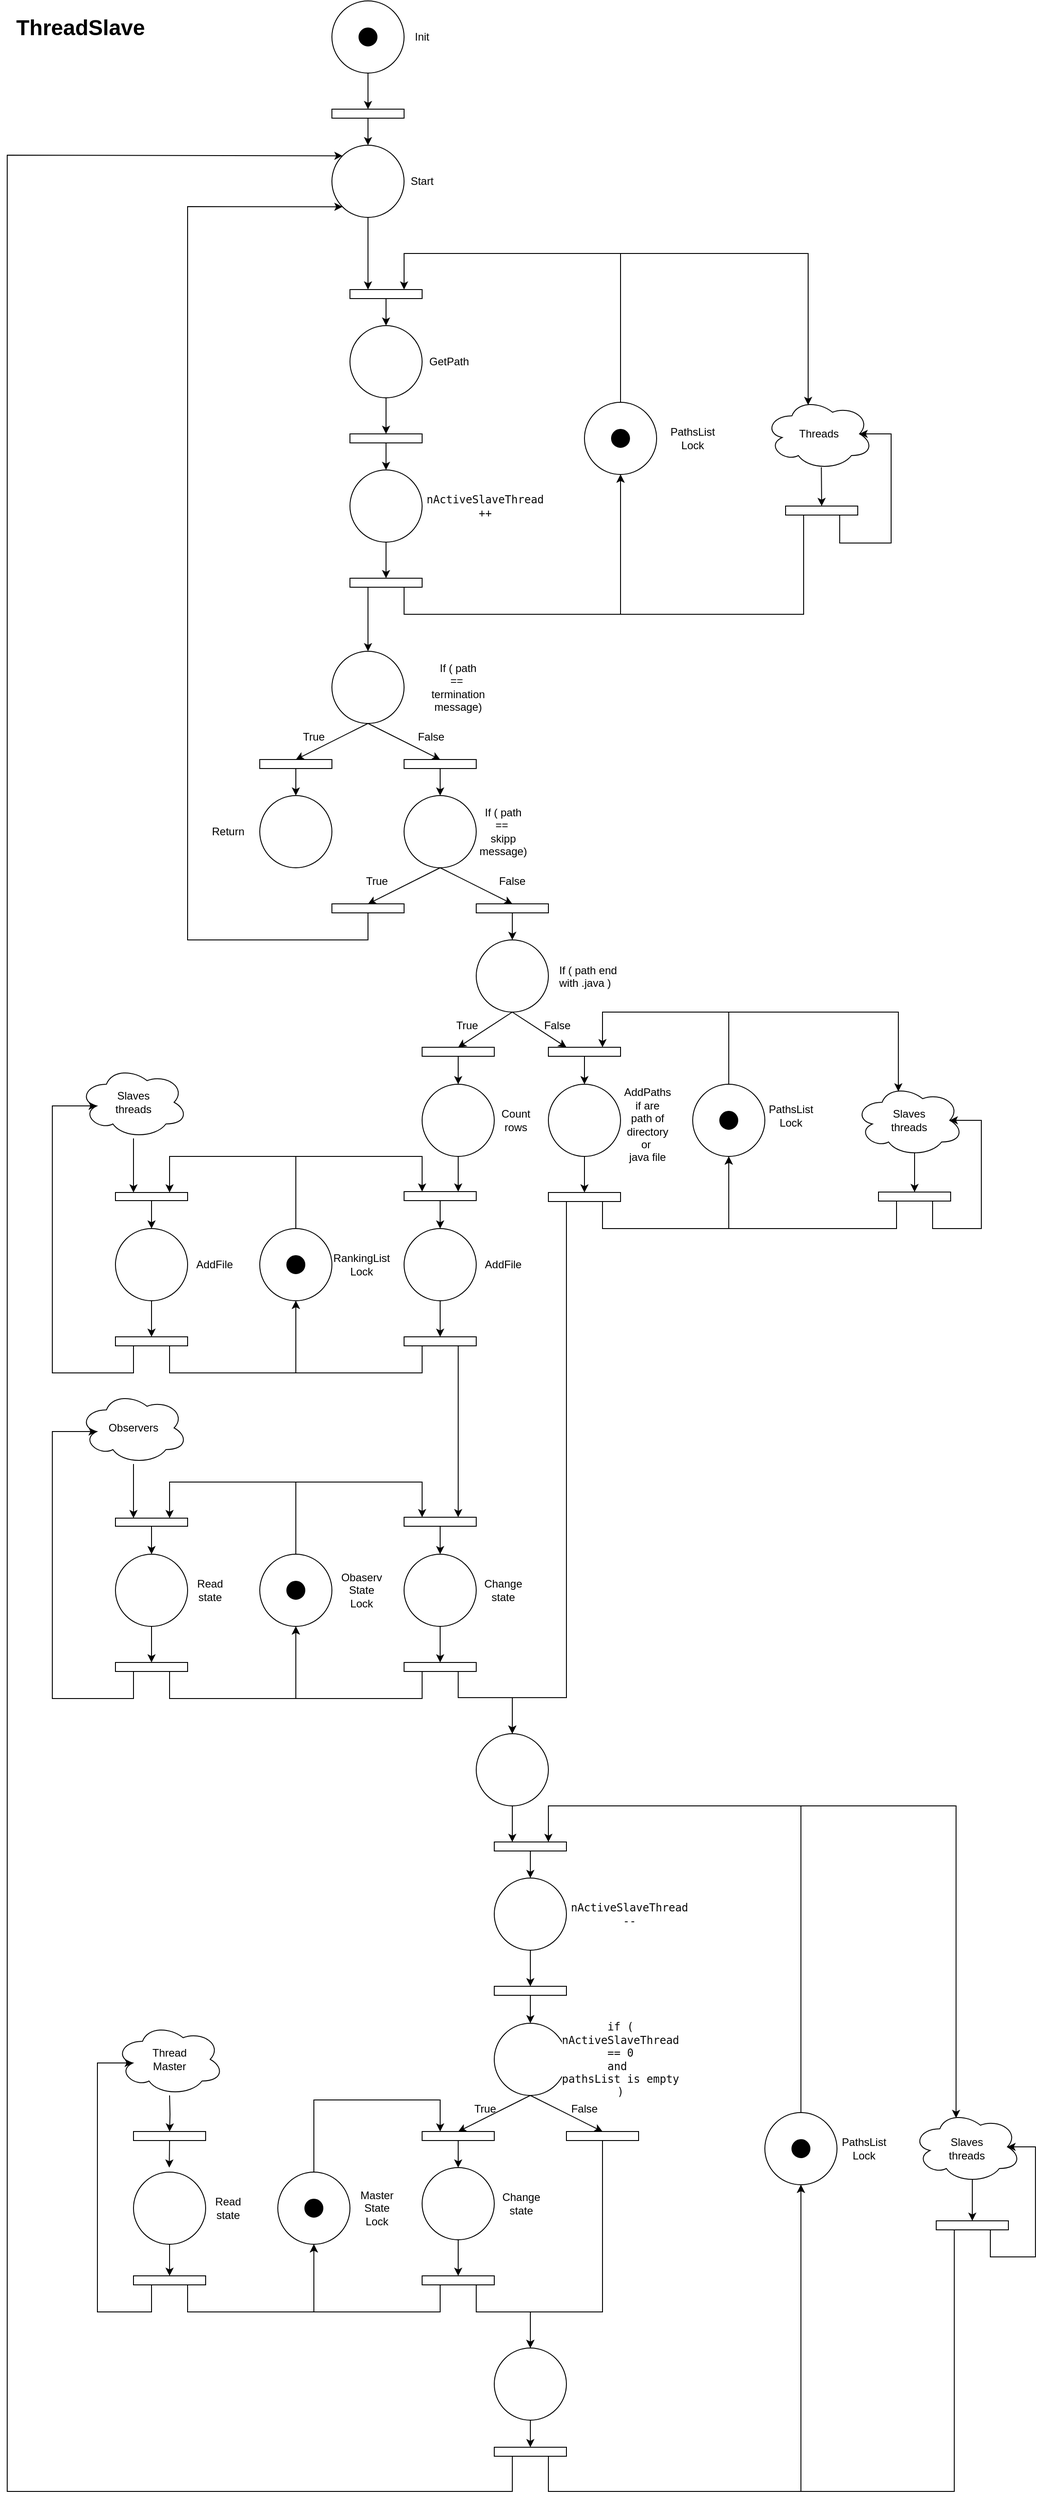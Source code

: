 <mxfile version="21.1.5" type="device">
  <diagram name="Pagina-1" id="0PF9rodISXWD6k8KoJyN">
    <mxGraphModel dx="3887" dy="2920" grid="1" gridSize="10" guides="1" tooltips="1" connect="1" arrows="1" fold="1" page="1" pageScale="1" pageWidth="827" pageHeight="1169" math="0" shadow="0">
      <root>
        <mxCell id="0" />
        <mxCell id="1" parent="0" />
        <mxCell id="aZluGWaW0WpS-Q8TLCgg-1" value="" style="ellipse;whiteSpace=wrap;html=1;aspect=fixed;" parent="1" vertex="1">
          <mxGeometry x="240" y="-1" width="80" height="80" as="geometry" />
        </mxCell>
        <mxCell id="aZluGWaW0WpS-Q8TLCgg-2" value="" style="ellipse;whiteSpace=wrap;html=1;aspect=fixed;" parent="1" vertex="1">
          <mxGeometry x="240" y="159" width="80" height="80" as="geometry" />
        </mxCell>
        <mxCell id="aZluGWaW0WpS-Q8TLCgg-4" value="" style="rounded=0;whiteSpace=wrap;html=1;" parent="1" vertex="1">
          <mxGeometry x="260" y="319" width="80" height="10" as="geometry" />
        </mxCell>
        <mxCell id="aZluGWaW0WpS-Q8TLCgg-5" value="" style="rounded=0;whiteSpace=wrap;html=1;" parent="1" vertex="1">
          <mxGeometry x="240" y="119" width="80" height="10" as="geometry" />
        </mxCell>
        <mxCell id="aZluGWaW0WpS-Q8TLCgg-6" value="" style="endArrow=classic;html=1;rounded=0;exitX=0.5;exitY=1;exitDx=0;exitDy=0;entryX=0.5;entryY=0;entryDx=0;entryDy=0;" parent="1" source="aZluGWaW0WpS-Q8TLCgg-1" target="aZluGWaW0WpS-Q8TLCgg-5" edge="1">
          <mxGeometry width="50" height="50" relative="1" as="geometry">
            <mxPoint x="480" y="239" as="sourcePoint" />
            <mxPoint x="530" y="189" as="targetPoint" />
          </mxGeometry>
        </mxCell>
        <mxCell id="aZluGWaW0WpS-Q8TLCgg-7" value="" style="endArrow=classic;html=1;rounded=0;exitX=0.5;exitY=1;exitDx=0;exitDy=0;entryX=0.5;entryY=0;entryDx=0;entryDy=0;" parent="1" source="aZluGWaW0WpS-Q8TLCgg-5" target="aZluGWaW0WpS-Q8TLCgg-2" edge="1">
          <mxGeometry width="50" height="50" relative="1" as="geometry">
            <mxPoint x="480" y="239" as="sourcePoint" />
            <mxPoint x="530" y="189" as="targetPoint" />
          </mxGeometry>
        </mxCell>
        <mxCell id="aZluGWaW0WpS-Q8TLCgg-8" value="" style="endArrow=classic;html=1;rounded=0;exitX=0.5;exitY=1;exitDx=0;exitDy=0;entryX=0.25;entryY=0;entryDx=0;entryDy=0;" parent="1" source="aZluGWaW0WpS-Q8TLCgg-2" target="aZluGWaW0WpS-Q8TLCgg-4" edge="1">
          <mxGeometry width="50" height="50" relative="1" as="geometry">
            <mxPoint x="480" y="239" as="sourcePoint" />
            <mxPoint x="280" y="279" as="targetPoint" />
          </mxGeometry>
        </mxCell>
        <mxCell id="aZluGWaW0WpS-Q8TLCgg-14" value="Start" style="text;html=1;strokeColor=none;fillColor=none;align=center;verticalAlign=middle;whiteSpace=wrap;rounded=0;" parent="1" vertex="1">
          <mxGeometry x="310" y="184" width="60" height="30" as="geometry" />
        </mxCell>
        <mxCell id="aZluGWaW0WpS-Q8TLCgg-44" value="Init" style="text;html=1;strokeColor=none;fillColor=none;align=center;verticalAlign=middle;whiteSpace=wrap;rounded=0;" parent="1" vertex="1">
          <mxGeometry x="310" y="24" width="60" height="30" as="geometry" />
        </mxCell>
        <mxCell id="aZluGWaW0WpS-Q8TLCgg-45" value="" style="ellipse;whiteSpace=wrap;html=1;aspect=fixed;fillColor=#000000;" parent="1" vertex="1">
          <mxGeometry x="270" y="29" width="20" height="20" as="geometry" />
        </mxCell>
        <mxCell id="aZluGWaW0WpS-Q8TLCgg-70" value="&lt;h1&gt;ThreadSlave&lt;/h1&gt;" style="text;html=1;strokeColor=none;fillColor=none;spacing=5;spacingTop=-20;whiteSpace=wrap;overflow=hidden;rounded=0;" parent="1" vertex="1">
          <mxGeometry x="-115" y="9" width="190" height="120" as="geometry" />
        </mxCell>
        <mxCell id="fcbSPb9CoAwVRRGk7kC_-1" value="" style="ellipse;whiteSpace=wrap;html=1;aspect=fixed;" parent="1" vertex="1">
          <mxGeometry x="260" y="359" width="80" height="80" as="geometry" />
        </mxCell>
        <mxCell id="fcbSPb9CoAwVRRGk7kC_-2" value="" style="endArrow=classic;html=1;rounded=0;exitX=0.5;exitY=1;exitDx=0;exitDy=0;" parent="1" source="aZluGWaW0WpS-Q8TLCgg-4" target="fcbSPb9CoAwVRRGk7kC_-1" edge="1">
          <mxGeometry width="50" height="50" relative="1" as="geometry">
            <mxPoint x="490" y="309" as="sourcePoint" />
            <mxPoint x="540" y="259" as="targetPoint" />
          </mxGeometry>
        </mxCell>
        <mxCell id="fcbSPb9CoAwVRRGk7kC_-10" value="" style="ellipse;whiteSpace=wrap;html=1;aspect=fixed;" parent="1" vertex="1">
          <mxGeometry x="520" y="444" width="80" height="80" as="geometry" />
        </mxCell>
        <mxCell id="fcbSPb9CoAwVRRGk7kC_-12" value="" style="ellipse;shape=cloud;whiteSpace=wrap;html=1;" parent="1" vertex="1">
          <mxGeometry x="720" y="439" width="120" height="80" as="geometry" />
        </mxCell>
        <mxCell id="fcbSPb9CoAwVRRGk7kC_-13" value="GetPath" style="text;html=1;strokeColor=none;fillColor=none;align=center;verticalAlign=middle;whiteSpace=wrap;rounded=0;" parent="1" vertex="1">
          <mxGeometry x="340" y="384" width="60" height="30" as="geometry" />
        </mxCell>
        <mxCell id="fcbSPb9CoAwVRRGk7kC_-14" value="PathsList&lt;br&gt;Lock" style="text;html=1;strokeColor=none;fillColor=none;align=center;verticalAlign=middle;whiteSpace=wrap;rounded=0;" parent="1" vertex="1">
          <mxGeometry x="610" y="469" width="60" height="30" as="geometry" />
        </mxCell>
        <mxCell id="fcbSPb9CoAwVRRGk7kC_-15" value="Threads" style="text;html=1;strokeColor=none;fillColor=none;align=center;verticalAlign=middle;whiteSpace=wrap;rounded=0;" parent="1" vertex="1">
          <mxGeometry x="750" y="464" width="60" height="30" as="geometry" />
        </mxCell>
        <mxCell id="fcbSPb9CoAwVRRGk7kC_-16" value="" style="endArrow=classic;html=1;rounded=0;exitX=0.5;exitY=0;exitDx=0;exitDy=0;entryX=0.75;entryY=0;entryDx=0;entryDy=0;" parent="1" source="fcbSPb9CoAwVRRGk7kC_-10" target="aZluGWaW0WpS-Q8TLCgg-4" edge="1">
          <mxGeometry width="50" height="50" relative="1" as="geometry">
            <mxPoint x="460" y="419" as="sourcePoint" />
            <mxPoint x="510" y="369" as="targetPoint" />
            <Array as="points">
              <mxPoint x="560" y="279" />
              <mxPoint x="320" y="279" />
            </Array>
          </mxGeometry>
        </mxCell>
        <mxCell id="fcbSPb9CoAwVRRGk7kC_-18" value="" style="endArrow=classic;html=1;rounded=0;exitX=0.5;exitY=1;exitDx=0;exitDy=0;" parent="1" source="fcbSPb9CoAwVRRGk7kC_-1" edge="1">
          <mxGeometry width="50" height="50" relative="1" as="geometry">
            <mxPoint x="540" y="439" as="sourcePoint" />
            <mxPoint x="300" y="479" as="targetPoint" />
          </mxGeometry>
        </mxCell>
        <mxCell id="fcbSPb9CoAwVRRGk7kC_-22" value="" style="ellipse;whiteSpace=wrap;html=1;aspect=fixed;" parent="1" vertex="1">
          <mxGeometry x="260" y="519" width="80" height="80" as="geometry" />
        </mxCell>
        <mxCell id="fcbSPb9CoAwVRRGk7kC_-23" value="&lt;div style=&quot;background-color: rgb(255, 255, 255); color: rgb(8, 8, 8); font-family: &amp;quot;Source Code Pro&amp;quot;, monospace;&quot;&gt;nActiveSlaveThread&lt;/div&gt;&lt;div style=&quot;background-color: rgb(255, 255, 255); color: rgb(8, 8, 8); font-family: &amp;quot;Source Code Pro&amp;quot;, monospace;&quot;&gt;++&lt;/div&gt;" style="text;html=1;strokeColor=none;fillColor=none;align=center;verticalAlign=middle;whiteSpace=wrap;rounded=0;" parent="1" vertex="1">
          <mxGeometry x="380" y="544" width="60" height="30" as="geometry" />
        </mxCell>
        <mxCell id="fcbSPb9CoAwVRRGk7kC_-35" value="" style="rounded=0;whiteSpace=wrap;html=1;" parent="1" vertex="1">
          <mxGeometry x="260" y="639" width="80" height="10" as="geometry" />
        </mxCell>
        <mxCell id="fcbSPb9CoAwVRRGk7kC_-36" value="" style="endArrow=classic;html=1;rounded=0;exitX=0.5;exitY=1;exitDx=0;exitDy=0;" parent="1" source="fcbSPb9CoAwVRRGk7kC_-22" edge="1">
          <mxGeometry width="50" height="50" relative="1" as="geometry">
            <mxPoint x="790" y="639" as="sourcePoint" />
            <mxPoint x="300" y="639" as="targetPoint" />
          </mxGeometry>
        </mxCell>
        <mxCell id="fcbSPb9CoAwVRRGk7kC_-40" value="" style="endArrow=classic;html=1;rounded=0;exitX=0.75;exitY=1;exitDx=0;exitDy=0;entryX=0.5;entryY=1;entryDx=0;entryDy=0;" parent="1" source="fcbSPb9CoAwVRRGk7kC_-35" target="fcbSPb9CoAwVRRGk7kC_-10" edge="1">
          <mxGeometry width="50" height="50" relative="1" as="geometry">
            <mxPoint x="760" y="769" as="sourcePoint" />
            <mxPoint x="810" y="719" as="targetPoint" />
            <Array as="points">
              <mxPoint x="320" y="679" />
              <mxPoint x="560" y="679" />
            </Array>
          </mxGeometry>
        </mxCell>
        <mxCell id="fcbSPb9CoAwVRRGk7kC_-43" value="" style="ellipse;whiteSpace=wrap;html=1;aspect=fixed;fillColor=#000000;" parent="1" vertex="1">
          <mxGeometry x="550" y="474" width="20" height="20" as="geometry" />
        </mxCell>
        <mxCell id="fcbSPb9CoAwVRRGk7kC_-44" value="" style="ellipse;whiteSpace=wrap;html=1;aspect=fixed;" parent="1" vertex="1">
          <mxGeometry x="240" y="720" width="80" height="80" as="geometry" />
        </mxCell>
        <mxCell id="fcbSPb9CoAwVRRGk7kC_-45" value="" style="endArrow=classic;html=1;rounded=0;exitX=0.25;exitY=1;exitDx=0;exitDy=0;entryX=0.5;entryY=0;entryDx=0;entryDy=0;" parent="1" source="fcbSPb9CoAwVRRGk7kC_-35" target="fcbSPb9CoAwVRRGk7kC_-44" edge="1">
          <mxGeometry width="50" height="50" relative="1" as="geometry">
            <mxPoint x="530" y="780" as="sourcePoint" />
            <mxPoint x="580" y="730" as="targetPoint" />
          </mxGeometry>
        </mxCell>
        <mxCell id="fcbSPb9CoAwVRRGk7kC_-46" value="If ( path ==&amp;nbsp;&lt;br&gt;termination&lt;br&gt;message)" style="text;html=1;strokeColor=none;fillColor=none;align=center;verticalAlign=middle;whiteSpace=wrap;rounded=0;" parent="1" vertex="1">
          <mxGeometry x="350" y="745" width="60" height="30" as="geometry" />
        </mxCell>
        <mxCell id="fcbSPb9CoAwVRRGk7kC_-47" value="" style="endArrow=classic;html=1;rounded=0;exitX=0.5;exitY=1;exitDx=0;exitDy=0;entryX=0.5;entryY=0;entryDx=0;entryDy=0;" parent="1" source="fcbSPb9CoAwVRRGk7kC_-44" target="fcbSPb9CoAwVRRGk7kC_-49" edge="1">
          <mxGeometry width="50" height="50" relative="1" as="geometry">
            <mxPoint x="480" y="880" as="sourcePoint" />
            <mxPoint x="360" y="840" as="targetPoint" />
          </mxGeometry>
        </mxCell>
        <mxCell id="fcbSPb9CoAwVRRGk7kC_-48" value="" style="endArrow=classic;html=1;rounded=0;exitX=0.5;exitY=1;exitDx=0;exitDy=0;entryX=0.5;entryY=0;entryDx=0;entryDy=0;" parent="1" source="fcbSPb9CoAwVRRGk7kC_-44" target="fcbSPb9CoAwVRRGk7kC_-50" edge="1">
          <mxGeometry width="50" height="50" relative="1" as="geometry">
            <mxPoint x="480" y="880" as="sourcePoint" />
            <mxPoint x="200" y="840" as="targetPoint" />
          </mxGeometry>
        </mxCell>
        <mxCell id="fcbSPb9CoAwVRRGk7kC_-49" value="" style="rounded=0;whiteSpace=wrap;html=1;" parent="1" vertex="1">
          <mxGeometry x="320" y="840" width="80" height="10" as="geometry" />
        </mxCell>
        <mxCell id="fcbSPb9CoAwVRRGk7kC_-50" value="" style="rounded=0;whiteSpace=wrap;html=1;" parent="1" vertex="1">
          <mxGeometry x="160" y="840" width="80" height="10" as="geometry" />
        </mxCell>
        <mxCell id="fcbSPb9CoAwVRRGk7kC_-51" value="True" style="text;html=1;strokeColor=none;fillColor=none;align=center;verticalAlign=middle;whiteSpace=wrap;rounded=0;" parent="1" vertex="1">
          <mxGeometry x="190" y="800" width="60" height="30" as="geometry" />
        </mxCell>
        <mxCell id="fcbSPb9CoAwVRRGk7kC_-52" value="False" style="text;html=1;strokeColor=none;fillColor=none;align=center;verticalAlign=middle;whiteSpace=wrap;rounded=0;" parent="1" vertex="1">
          <mxGeometry x="320" y="800" width="60" height="30" as="geometry" />
        </mxCell>
        <mxCell id="fcbSPb9CoAwVRRGk7kC_-53" value="" style="ellipse;whiteSpace=wrap;html=1;aspect=fixed;" parent="1" vertex="1">
          <mxGeometry x="160" y="880" width="80" height="80" as="geometry" />
        </mxCell>
        <mxCell id="fcbSPb9CoAwVRRGk7kC_-54" value="" style="ellipse;whiteSpace=wrap;html=1;aspect=fixed;" parent="1" vertex="1">
          <mxGeometry x="320" y="880" width="80" height="80" as="geometry" />
        </mxCell>
        <mxCell id="fcbSPb9CoAwVRRGk7kC_-55" value="" style="endArrow=classic;html=1;rounded=0;exitX=0.5;exitY=1;exitDx=0;exitDy=0;entryX=0.5;entryY=0;entryDx=0;entryDy=0;" parent="1" source="fcbSPb9CoAwVRRGk7kC_-50" target="fcbSPb9CoAwVRRGk7kC_-53" edge="1">
          <mxGeometry width="50" height="50" relative="1" as="geometry">
            <mxPoint x="520" y="970" as="sourcePoint" />
            <mxPoint x="570" y="920" as="targetPoint" />
          </mxGeometry>
        </mxCell>
        <mxCell id="fcbSPb9CoAwVRRGk7kC_-56" value="" style="endArrow=classic;html=1;rounded=0;exitX=0.5;exitY=1;exitDx=0;exitDy=0;entryX=0.5;entryY=0;entryDx=0;entryDy=0;" parent="1" source="fcbSPb9CoAwVRRGk7kC_-49" target="fcbSPb9CoAwVRRGk7kC_-54" edge="1">
          <mxGeometry width="50" height="50" relative="1" as="geometry">
            <mxPoint x="520" y="970" as="sourcePoint" />
            <mxPoint x="570" y="920" as="targetPoint" />
          </mxGeometry>
        </mxCell>
        <mxCell id="fcbSPb9CoAwVRRGk7kC_-57" value="Return" style="text;html=1;strokeColor=none;fillColor=none;align=center;verticalAlign=middle;whiteSpace=wrap;rounded=0;" parent="1" vertex="1">
          <mxGeometry x="95" y="905" width="60" height="30" as="geometry" />
        </mxCell>
        <mxCell id="fcbSPb9CoAwVRRGk7kC_-58" value="If ( path ==&amp;nbsp;&lt;br style=&quot;border-color: var(--border-color);&quot;&gt;skipp&lt;br style=&quot;border-color: var(--border-color);&quot;&gt;message)" style="text;html=1;strokeColor=none;fillColor=none;align=center;verticalAlign=middle;whiteSpace=wrap;rounded=0;" parent="1" vertex="1">
          <mxGeometry x="400" y="905" width="60" height="30" as="geometry" />
        </mxCell>
        <mxCell id="fcbSPb9CoAwVRRGk7kC_-59" value="" style="endArrow=classic;html=1;rounded=0;exitX=0.5;exitY=1;exitDx=0;exitDy=0;entryX=0.5;entryY=0;entryDx=0;entryDy=0;" parent="1" source="fcbSPb9CoAwVRRGk7kC_-54" edge="1">
          <mxGeometry width="50" height="50" relative="1" as="geometry">
            <mxPoint x="520" y="1050" as="sourcePoint" />
            <mxPoint x="280" y="1000" as="targetPoint" />
          </mxGeometry>
        </mxCell>
        <mxCell id="fcbSPb9CoAwVRRGk7kC_-60" value="" style="endArrow=classic;html=1;rounded=0;exitX=0.5;exitY=1;exitDx=0;exitDy=0;entryX=0.5;entryY=0;entryDx=0;entryDy=0;" parent="1" source="fcbSPb9CoAwVRRGk7kC_-54" target="fcbSPb9CoAwVRRGk7kC_-65" edge="1">
          <mxGeometry width="50" height="50" relative="1" as="geometry">
            <mxPoint x="520" y="1050" as="sourcePoint" />
            <mxPoint x="440" y="1000" as="targetPoint" />
          </mxGeometry>
        </mxCell>
        <mxCell id="fcbSPb9CoAwVRRGk7kC_-61" value="False" style="text;html=1;strokeColor=none;fillColor=none;align=center;verticalAlign=middle;whiteSpace=wrap;rounded=0;" parent="1" vertex="1">
          <mxGeometry x="410" y="960" width="60" height="30" as="geometry" />
        </mxCell>
        <mxCell id="fcbSPb9CoAwVRRGk7kC_-62" value="True" style="text;html=1;strokeColor=none;fillColor=none;align=center;verticalAlign=middle;whiteSpace=wrap;rounded=0;" parent="1" vertex="1">
          <mxGeometry x="260" y="960" width="60" height="30" as="geometry" />
        </mxCell>
        <mxCell id="fcbSPb9CoAwVRRGk7kC_-64" value="" style="endArrow=classic;html=1;rounded=0;exitX=0.5;exitY=1;exitDx=0;exitDy=0;entryX=0;entryY=1;entryDx=0;entryDy=0;" parent="1" target="aZluGWaW0WpS-Q8TLCgg-2" edge="1">
          <mxGeometry width="50" height="50" relative="1" as="geometry">
            <mxPoint x="280" y="1010" as="sourcePoint" />
            <mxPoint x="280" y="1040" as="targetPoint" />
            <Array as="points">
              <mxPoint x="280" y="1040" />
              <mxPoint x="80" y="1040" />
              <mxPoint x="80" y="227" />
            </Array>
          </mxGeometry>
        </mxCell>
        <mxCell id="fcbSPb9CoAwVRRGk7kC_-65" value="" style="rounded=0;whiteSpace=wrap;html=1;" parent="1" vertex="1">
          <mxGeometry x="400" y="1000" width="80" height="10" as="geometry" />
        </mxCell>
        <mxCell id="fcbSPb9CoAwVRRGk7kC_-67" value="" style="ellipse;whiteSpace=wrap;html=1;aspect=fixed;" parent="1" vertex="1">
          <mxGeometry x="400" y="1040" width="80" height="80" as="geometry" />
        </mxCell>
        <mxCell id="fcbSPb9CoAwVRRGk7kC_-68" value="" style="endArrow=classic;html=1;rounded=0;exitX=0.5;exitY=1;exitDx=0;exitDy=0;entryX=0.5;entryY=0;entryDx=0;entryDy=0;" parent="1" source="fcbSPb9CoAwVRRGk7kC_-65" target="fcbSPb9CoAwVRRGk7kC_-67" edge="1">
          <mxGeometry width="50" height="50" relative="1" as="geometry">
            <mxPoint x="480" y="1070" as="sourcePoint" />
            <mxPoint x="530" y="1020" as="targetPoint" />
          </mxGeometry>
        </mxCell>
        <mxCell id="fcbSPb9CoAwVRRGk7kC_-69" value="&lt;span style=&quot;color: rgb(0, 0, 0); font-family: Helvetica; font-size: 12px; font-style: normal; font-variant-ligatures: normal; font-variant-caps: normal; font-weight: 400; letter-spacing: normal; orphans: 2; text-align: center; text-indent: 0px; text-transform: none; widows: 2; word-spacing: 0px; -webkit-text-stroke-width: 0px; background-color: rgb(251, 251, 251); text-decoration-thickness: initial; text-decoration-style: initial; text-decoration-color: initial; float: none; display: inline !important;&quot;&gt;If ( path end with .java&amp;nbsp;&lt;/span&gt;&lt;span style=&quot;color: rgb(0, 0, 0); font-family: Helvetica; font-size: 12px; font-style: normal; font-variant-ligatures: normal; font-variant-caps: normal; font-weight: 400; letter-spacing: normal; orphans: 2; text-align: center; text-indent: 0px; text-transform: none; widows: 2; word-spacing: 0px; -webkit-text-stroke-width: 0px; background-color: rgb(251, 251, 251); text-decoration-thickness: initial; text-decoration-style: initial; text-decoration-color: initial; float: none; display: inline !important;&quot;&gt;)&lt;/span&gt;" style="text;whiteSpace=wrap;html=1;" parent="1" vertex="1">
          <mxGeometry x="490" y="1060" width="70" height="40" as="geometry" />
        </mxCell>
        <mxCell id="fcbSPb9CoAwVRRGk7kC_-70" value="" style="endArrow=classic;html=1;rounded=0;exitX=0.5;exitY=1;exitDx=0;exitDy=0;entryX=0.25;entryY=0;entryDx=0;entryDy=0;" parent="1" source="fcbSPb9CoAwVRRGk7kC_-67" target="fcbSPb9CoAwVRRGk7kC_-78" edge="1">
          <mxGeometry width="50" height="50" relative="1" as="geometry">
            <mxPoint x="450" y="1230" as="sourcePoint" />
            <mxPoint x="520" y="1160" as="targetPoint" />
          </mxGeometry>
        </mxCell>
        <mxCell id="fcbSPb9CoAwVRRGk7kC_-71" value="" style="endArrow=classic;html=1;rounded=0;exitX=0.5;exitY=1;exitDx=0;exitDy=0;entryX=0.5;entryY=0;entryDx=0;entryDy=0;" parent="1" source="fcbSPb9CoAwVRRGk7kC_-67" target="fcbSPb9CoAwVRRGk7kC_-126" edge="1">
          <mxGeometry width="50" height="50" relative="1" as="geometry">
            <mxPoint x="440" y="1280" as="sourcePoint" />
            <mxPoint x="380" y="1160" as="targetPoint" />
          </mxGeometry>
        </mxCell>
        <mxCell id="fcbSPb9CoAwVRRGk7kC_-94" style="edgeStyle=orthogonalEdgeStyle;rounded=0;orthogonalLoop=1;jettySize=auto;html=1;entryX=0.5;entryY=0;entryDx=0;entryDy=0;" parent="1" source="fcbSPb9CoAwVRRGk7kC_-72" target="fcbSPb9CoAwVRRGk7kC_-89" edge="1">
          <mxGeometry relative="1" as="geometry" />
        </mxCell>
        <mxCell id="fcbSPb9CoAwVRRGk7kC_-72" value="" style="ellipse;whiteSpace=wrap;html=1;aspect=fixed;" parent="1" vertex="1">
          <mxGeometry x="480" y="1200" width="80" height="80" as="geometry" />
        </mxCell>
        <mxCell id="fcbSPb9CoAwVRRGk7kC_-93" style="edgeStyle=orthogonalEdgeStyle;rounded=0;orthogonalLoop=1;jettySize=auto;html=1;entryX=0.5;entryY=0;entryDx=0;entryDy=0;" parent="1" source="fcbSPb9CoAwVRRGk7kC_-75" target="fcbSPb9CoAwVRRGk7kC_-88" edge="1">
          <mxGeometry relative="1" as="geometry" />
        </mxCell>
        <mxCell id="fcbSPb9CoAwVRRGk7kC_-75" value="" style="ellipse;whiteSpace=wrap;html=1;aspect=fixed;" parent="1" vertex="1">
          <mxGeometry x="320" y="1360" width="80" height="80" as="geometry" />
        </mxCell>
        <mxCell id="fcbSPb9CoAwVRRGk7kC_-76" value="" style="rounded=0;whiteSpace=wrap;html=1;" parent="1" vertex="1">
          <mxGeometry x="240" y="1000" width="80" height="10" as="geometry" />
        </mxCell>
        <mxCell id="fcbSPb9CoAwVRRGk7kC_-77" value="" style="rounded=0;whiteSpace=wrap;html=1;" parent="1" vertex="1">
          <mxGeometry x="320" y="1319" width="80" height="10" as="geometry" />
        </mxCell>
        <mxCell id="fcbSPb9CoAwVRRGk7kC_-78" value="" style="rounded=0;whiteSpace=wrap;html=1;" parent="1" vertex="1">
          <mxGeometry x="480" y="1159" width="80" height="10" as="geometry" />
        </mxCell>
        <mxCell id="fcbSPb9CoAwVRRGk7kC_-79" value="" style="endArrow=classic;html=1;rounded=0;exitX=0.5;exitY=1;exitDx=0;exitDy=0;entryX=0.5;entryY=0;entryDx=0;entryDy=0;" parent="1" source="fcbSPb9CoAwVRRGk7kC_-77" target="fcbSPb9CoAwVRRGk7kC_-75" edge="1">
          <mxGeometry width="50" height="50" relative="1" as="geometry">
            <mxPoint x="630" y="1300" as="sourcePoint" />
            <mxPoint x="680" y="1250" as="targetPoint" />
          </mxGeometry>
        </mxCell>
        <mxCell id="fcbSPb9CoAwVRRGk7kC_-80" value="" style="endArrow=classic;html=1;rounded=0;exitX=0.5;exitY=1;exitDx=0;exitDy=0;entryX=0.5;entryY=0;entryDx=0;entryDy=0;" parent="1" source="fcbSPb9CoAwVRRGk7kC_-78" target="fcbSPb9CoAwVRRGk7kC_-72" edge="1">
          <mxGeometry width="50" height="50" relative="1" as="geometry">
            <mxPoint x="630" y="1140" as="sourcePoint" />
            <mxPoint x="680" y="1090" as="targetPoint" />
          </mxGeometry>
        </mxCell>
        <mxCell id="fcbSPb9CoAwVRRGk7kC_-81" value="" style="ellipse;whiteSpace=wrap;html=1;aspect=fixed;" parent="1" vertex="1">
          <mxGeometry x="640" y="1200" width="80" height="80" as="geometry" />
        </mxCell>
        <mxCell id="fcbSPb9CoAwVRRGk7kC_-82" value="" style="ellipse;shape=cloud;whiteSpace=wrap;html=1;" parent="1" vertex="1">
          <mxGeometry x="820" y="1200" width="120" height="80" as="geometry" />
        </mxCell>
        <mxCell id="fcbSPb9CoAwVRRGk7kC_-83" value="" style="ellipse;whiteSpace=wrap;html=1;aspect=fixed;" parent="1" vertex="1">
          <mxGeometry x="160" y="1360" width="80" height="80" as="geometry" />
        </mxCell>
        <mxCell id="fcbSPb9CoAwVRRGk7kC_-95" style="edgeStyle=orthogonalEdgeStyle;rounded=0;orthogonalLoop=1;jettySize=auto;html=1;entryX=0.5;entryY=0;entryDx=0;entryDy=0;" parent="1" source="fcbSPb9CoAwVRRGk7kC_-84" target="fcbSPb9CoAwVRRGk7kC_-87" edge="1">
          <mxGeometry relative="1" as="geometry" />
        </mxCell>
        <mxCell id="fcbSPb9CoAwVRRGk7kC_-84" value="" style="ellipse;whiteSpace=wrap;html=1;aspect=fixed;" parent="1" vertex="1">
          <mxGeometry y="1360" width="80" height="80" as="geometry" />
        </mxCell>
        <mxCell id="fcbSPb9CoAwVRRGk7kC_-96" style="edgeStyle=orthogonalEdgeStyle;rounded=0;orthogonalLoop=1;jettySize=auto;html=1;entryX=0.25;entryY=0;entryDx=0;entryDy=0;" parent="1" source="fcbSPb9CoAwVRRGk7kC_-85" target="fcbSPb9CoAwVRRGk7kC_-86" edge="1">
          <mxGeometry relative="1" as="geometry" />
        </mxCell>
        <mxCell id="fcbSPb9CoAwVRRGk7kC_-85" value="Slaves&lt;br&gt;threads" style="ellipse;shape=cloud;whiteSpace=wrap;html=1;" parent="1" vertex="1">
          <mxGeometry x="-40" y="1180" width="120" height="80" as="geometry" />
        </mxCell>
        <mxCell id="fcbSPb9CoAwVRRGk7kC_-97" style="edgeStyle=orthogonalEdgeStyle;rounded=0;orthogonalLoop=1;jettySize=auto;html=1;" parent="1" source="fcbSPb9CoAwVRRGk7kC_-86" target="fcbSPb9CoAwVRRGk7kC_-84" edge="1">
          <mxGeometry relative="1" as="geometry" />
        </mxCell>
        <mxCell id="fcbSPb9CoAwVRRGk7kC_-86" value="" style="rounded=0;whiteSpace=wrap;html=1;" parent="1" vertex="1">
          <mxGeometry y="1320" width="80" height="9" as="geometry" />
        </mxCell>
        <mxCell id="fcbSPb9CoAwVRRGk7kC_-87" value="" style="rounded=0;whiteSpace=wrap;html=1;" parent="1" vertex="1">
          <mxGeometry y="1480" width="80" height="10" as="geometry" />
        </mxCell>
        <mxCell id="fcbSPb9CoAwVRRGk7kC_-88" value="" style="rounded=0;whiteSpace=wrap;html=1;" parent="1" vertex="1">
          <mxGeometry x="320" y="1480" width="80" height="10" as="geometry" />
        </mxCell>
        <mxCell id="fcbSPb9CoAwVRRGk7kC_-89" value="" style="rounded=0;whiteSpace=wrap;html=1;" parent="1" vertex="1">
          <mxGeometry x="480" y="1320" width="80" height="10" as="geometry" />
        </mxCell>
        <mxCell id="fcbSPb9CoAwVRRGk7kC_-90" value="" style="ellipse;whiteSpace=wrap;html=1;aspect=fixed;fillColor=#000000;" parent="1" vertex="1">
          <mxGeometry x="670" y="1230" width="20" height="20" as="geometry" />
        </mxCell>
        <mxCell id="fcbSPb9CoAwVRRGk7kC_-91" value="" style="ellipse;whiteSpace=wrap;html=1;aspect=fixed;fillColor=#000000;" parent="1" vertex="1">
          <mxGeometry x="190" y="1390" width="20" height="20" as="geometry" />
        </mxCell>
        <mxCell id="fcbSPb9CoAwVRRGk7kC_-100" value="True" style="text;html=1;strokeColor=none;fillColor=none;align=center;verticalAlign=middle;whiteSpace=wrap;rounded=0;" parent="1" vertex="1">
          <mxGeometry x="360" y="1120" width="60" height="30" as="geometry" />
        </mxCell>
        <mxCell id="fcbSPb9CoAwVRRGk7kC_-101" value="False" style="text;html=1;strokeColor=none;fillColor=none;align=center;verticalAlign=middle;whiteSpace=wrap;rounded=0;" parent="1" vertex="1">
          <mxGeometry x="460" y="1120" width="60" height="30" as="geometry" />
        </mxCell>
        <mxCell id="fcbSPb9CoAwVRRGk7kC_-103" value="Slaves&lt;br style=&quot;border-color: var(--border-color);&quot;&gt;threads" style="text;html=1;strokeColor=none;fillColor=none;align=center;verticalAlign=middle;whiteSpace=wrap;rounded=0;" parent="1" vertex="1">
          <mxGeometry x="850" y="1225" width="60" height="30" as="geometry" />
        </mxCell>
        <mxCell id="fcbSPb9CoAwVRRGk7kC_-105" value="" style="endArrow=classic;html=1;rounded=0;exitX=0.5;exitY=0;exitDx=0;exitDy=0;entryX=0.75;entryY=0;entryDx=0;entryDy=0;" parent="1" source="fcbSPb9CoAwVRRGk7kC_-81" target="fcbSPb9CoAwVRRGk7kC_-78" edge="1">
          <mxGeometry width="50" height="50" relative="1" as="geometry">
            <mxPoint x="560" y="1310" as="sourcePoint" />
            <mxPoint x="610" y="1260" as="targetPoint" />
            <Array as="points">
              <mxPoint x="680" y="1120" />
              <mxPoint x="540" y="1120" />
            </Array>
          </mxGeometry>
        </mxCell>
        <mxCell id="fcbSPb9CoAwVRRGk7kC_-106" value="" style="endArrow=classic;html=1;rounded=0;entryX=0.4;entryY=0.1;entryDx=0;entryDy=0;entryPerimeter=0;" parent="1" target="fcbSPb9CoAwVRRGk7kC_-82" edge="1">
          <mxGeometry width="50" height="50" relative="1" as="geometry">
            <mxPoint x="680" y="1200" as="sourcePoint" />
            <mxPoint x="610" y="1260" as="targetPoint" />
            <Array as="points">
              <mxPoint x="680" y="1120" />
              <mxPoint x="868" y="1120" />
            </Array>
          </mxGeometry>
        </mxCell>
        <mxCell id="fcbSPb9CoAwVRRGk7kC_-107" value="" style="endArrow=classic;html=1;rounded=0;exitX=0.5;exitY=0;exitDx=0;exitDy=0;entryX=0.25;entryY=0;entryDx=0;entryDy=0;" parent="1" source="fcbSPb9CoAwVRRGk7kC_-83" target="fcbSPb9CoAwVRRGk7kC_-77" edge="1">
          <mxGeometry width="50" height="50" relative="1" as="geometry">
            <mxPoint x="280" y="1470" as="sourcePoint" />
            <mxPoint x="330" y="1420" as="targetPoint" />
            <Array as="points">
              <mxPoint x="200" y="1280" />
              <mxPoint x="340" y="1280" />
            </Array>
          </mxGeometry>
        </mxCell>
        <mxCell id="fcbSPb9CoAwVRRGk7kC_-108" value="" style="endArrow=classic;html=1;rounded=0;exitX=0.5;exitY=0;exitDx=0;exitDy=0;entryX=0.75;entryY=0;entryDx=0;entryDy=0;" parent="1" source="fcbSPb9CoAwVRRGk7kC_-83" target="fcbSPb9CoAwVRRGk7kC_-86" edge="1">
          <mxGeometry width="50" height="50" relative="1" as="geometry">
            <mxPoint x="250" y="1350" as="sourcePoint" />
            <mxPoint x="300" y="1300" as="targetPoint" />
            <Array as="points">
              <mxPoint x="200" y="1280" />
              <mxPoint x="60" y="1280" />
            </Array>
          </mxGeometry>
        </mxCell>
        <mxCell id="fcbSPb9CoAwVRRGk7kC_-109" value="" style="endArrow=classic;html=1;rounded=0;exitX=0.25;exitY=1;exitDx=0;exitDy=0;entryX=0.5;entryY=1;entryDx=0;entryDy=0;" parent="1" source="fcbSPb9CoAwVRRGk7kC_-88" target="fcbSPb9CoAwVRRGk7kC_-83" edge="1">
          <mxGeometry width="50" height="50" relative="1" as="geometry">
            <mxPoint x="420" y="1500" as="sourcePoint" />
            <mxPoint x="470" y="1450" as="targetPoint" />
            <Array as="points">
              <mxPoint x="340" y="1520" />
              <mxPoint x="200" y="1520" />
            </Array>
          </mxGeometry>
        </mxCell>
        <mxCell id="fcbSPb9CoAwVRRGk7kC_-110" value="" style="endArrow=classic;html=1;rounded=0;exitX=0.75;exitY=1;exitDx=0;exitDy=0;" parent="1" source="fcbSPb9CoAwVRRGk7kC_-87" edge="1">
          <mxGeometry width="50" height="50" relative="1" as="geometry">
            <mxPoint x="60" y="1560" as="sourcePoint" />
            <mxPoint x="200" y="1440" as="targetPoint" />
            <Array as="points">
              <mxPoint x="60" y="1520" />
              <mxPoint x="200" y="1520" />
            </Array>
          </mxGeometry>
        </mxCell>
        <mxCell id="fcbSPb9CoAwVRRGk7kC_-111" value="" style="endArrow=classic;html=1;rounded=0;exitX=0.25;exitY=1;exitDx=0;exitDy=0;entryX=0.16;entryY=0.55;entryDx=0;entryDy=0;entryPerimeter=0;" parent="1" source="fcbSPb9CoAwVRRGk7kC_-87" target="fcbSPb9CoAwVRRGk7kC_-85" edge="1">
          <mxGeometry width="50" height="50" relative="1" as="geometry">
            <mxPoint x="420" y="1400" as="sourcePoint" />
            <mxPoint x="470" y="1350" as="targetPoint" />
            <Array as="points">
              <mxPoint x="20" y="1520" />
              <mxPoint x="-70" y="1520" />
              <mxPoint x="-70" y="1224" />
            </Array>
          </mxGeometry>
        </mxCell>
        <mxCell id="fcbSPb9CoAwVRRGk7kC_-114" value="" style="endArrow=classic;html=1;rounded=0;exitX=0.75;exitY=1;exitDx=0;exitDy=0;entryX=0.5;entryY=1;entryDx=0;entryDy=0;" parent="1" source="fcbSPb9CoAwVRRGk7kC_-89" target="fcbSPb9CoAwVRRGk7kC_-81" edge="1">
          <mxGeometry width="50" height="50" relative="1" as="geometry">
            <mxPoint x="630" y="1440" as="sourcePoint" />
            <mxPoint x="680" y="1390" as="targetPoint" />
            <Array as="points">
              <mxPoint x="540" y="1360" />
              <mxPoint x="680" y="1360" />
            </Array>
          </mxGeometry>
        </mxCell>
        <mxCell id="fcbSPb9CoAwVRRGk7kC_-117" value="AddFile" style="text;html=1;strokeColor=none;fillColor=none;align=center;verticalAlign=middle;whiteSpace=wrap;rounded=0;" parent="1" vertex="1">
          <mxGeometry x="80" y="1385" width="60" height="30" as="geometry" />
        </mxCell>
        <mxCell id="fcbSPb9CoAwVRRGk7kC_-118" value="AddFile" style="text;html=1;strokeColor=none;fillColor=none;align=center;verticalAlign=middle;whiteSpace=wrap;rounded=0;" parent="1" vertex="1">
          <mxGeometry x="400" y="1385" width="60" height="30" as="geometry" />
        </mxCell>
        <mxCell id="fcbSPb9CoAwVRRGk7kC_-119" value="RankingList&lt;br&gt;Lock" style="text;html=1;strokeColor=none;fillColor=none;align=center;verticalAlign=middle;whiteSpace=wrap;rounded=0;" parent="1" vertex="1">
          <mxGeometry x="243" y="1385" width="60" height="30" as="geometry" />
        </mxCell>
        <mxCell id="fcbSPb9CoAwVRRGk7kC_-122" value="AddPaths&lt;br&gt;if are&lt;br&gt;path of&lt;br&gt;directory&lt;br&gt;or&amp;nbsp;&lt;br&gt;java file" style="text;html=1;strokeColor=none;fillColor=none;align=center;verticalAlign=middle;whiteSpace=wrap;rounded=0;" parent="1" vertex="1">
          <mxGeometry x="560" y="1230" width="60" height="30" as="geometry" />
        </mxCell>
        <mxCell id="fcbSPb9CoAwVRRGk7kC_-125" value="" style="ellipse;whiteSpace=wrap;html=1;aspect=fixed;" parent="1" vertex="1">
          <mxGeometry x="340" y="1200" width="80" height="80" as="geometry" />
        </mxCell>
        <mxCell id="fcbSPb9CoAwVRRGk7kC_-126" value="" style="rounded=0;whiteSpace=wrap;html=1;" parent="1" vertex="1">
          <mxGeometry x="340" y="1159" width="80" height="10" as="geometry" />
        </mxCell>
        <mxCell id="fcbSPb9CoAwVRRGk7kC_-127" value="" style="endArrow=classic;html=1;rounded=0;exitX=0.5;exitY=1;exitDx=0;exitDy=0;entryX=0.5;entryY=0;entryDx=0;entryDy=0;" parent="1" source="fcbSPb9CoAwVRRGk7kC_-126" target="fcbSPb9CoAwVRRGk7kC_-125" edge="1">
          <mxGeometry width="50" height="50" relative="1" as="geometry">
            <mxPoint x="480" y="1250" as="sourcePoint" />
            <mxPoint x="530" y="1200" as="targetPoint" />
          </mxGeometry>
        </mxCell>
        <mxCell id="fcbSPb9CoAwVRRGk7kC_-128" value="" style="endArrow=classic;html=1;rounded=0;exitX=0.5;exitY=1;exitDx=0;exitDy=0;entryX=0.75;entryY=0;entryDx=0;entryDy=0;" parent="1" source="fcbSPb9CoAwVRRGk7kC_-125" target="fcbSPb9CoAwVRRGk7kC_-77" edge="1">
          <mxGeometry width="50" height="50" relative="1" as="geometry">
            <mxPoint x="480" y="1310" as="sourcePoint" />
            <mxPoint x="530" y="1260" as="targetPoint" />
          </mxGeometry>
        </mxCell>
        <mxCell id="fcbSPb9CoAwVRRGk7kC_-129" value="Count&lt;br&gt;rows" style="text;html=1;strokeColor=none;fillColor=none;align=center;verticalAlign=middle;whiteSpace=wrap;rounded=0;" parent="1" vertex="1">
          <mxGeometry x="414" y="1225" width="60" height="30" as="geometry" />
        </mxCell>
        <mxCell id="fcbSPb9CoAwVRRGk7kC_-162" style="edgeStyle=orthogonalEdgeStyle;rounded=0;orthogonalLoop=1;jettySize=auto;html=1;entryX=0.5;entryY=0;entryDx=0;entryDy=0;" parent="1" source="fcbSPb9CoAwVRRGk7kC_-163" target="fcbSPb9CoAwVRRGk7kC_-174" edge="1">
          <mxGeometry relative="1" as="geometry" />
        </mxCell>
        <mxCell id="fcbSPb9CoAwVRRGk7kC_-163" value="" style="ellipse;whiteSpace=wrap;html=1;aspect=fixed;" parent="1" vertex="1">
          <mxGeometry x="320" y="1721" width="80" height="80" as="geometry" />
        </mxCell>
        <mxCell id="fcbSPb9CoAwVRRGk7kC_-164" value="" style="rounded=0;whiteSpace=wrap;html=1;" parent="1" vertex="1">
          <mxGeometry x="320" y="1680" width="80" height="10" as="geometry" />
        </mxCell>
        <mxCell id="fcbSPb9CoAwVRRGk7kC_-165" value="" style="endArrow=classic;html=1;rounded=0;exitX=0.5;exitY=1;exitDx=0;exitDy=0;entryX=0.5;entryY=0;entryDx=0;entryDy=0;" parent="1" source="fcbSPb9CoAwVRRGk7kC_-164" target="fcbSPb9CoAwVRRGk7kC_-163" edge="1">
          <mxGeometry width="50" height="50" relative="1" as="geometry">
            <mxPoint x="630" y="1661" as="sourcePoint" />
            <mxPoint x="680" y="1611" as="targetPoint" />
          </mxGeometry>
        </mxCell>
        <mxCell id="fcbSPb9CoAwVRRGk7kC_-166" value="" style="ellipse;whiteSpace=wrap;html=1;aspect=fixed;" parent="1" vertex="1">
          <mxGeometry x="160" y="1721" width="80" height="80" as="geometry" />
        </mxCell>
        <mxCell id="fcbSPb9CoAwVRRGk7kC_-167" style="edgeStyle=orthogonalEdgeStyle;rounded=0;orthogonalLoop=1;jettySize=auto;html=1;entryX=0.5;entryY=0;entryDx=0;entryDy=0;" parent="1" source="fcbSPb9CoAwVRRGk7kC_-168" target="fcbSPb9CoAwVRRGk7kC_-173" edge="1">
          <mxGeometry relative="1" as="geometry" />
        </mxCell>
        <mxCell id="fcbSPb9CoAwVRRGk7kC_-168" value="" style="ellipse;whiteSpace=wrap;html=1;aspect=fixed;" parent="1" vertex="1">
          <mxGeometry y="1721" width="80" height="80" as="geometry" />
        </mxCell>
        <mxCell id="fcbSPb9CoAwVRRGk7kC_-169" style="edgeStyle=orthogonalEdgeStyle;rounded=0;orthogonalLoop=1;jettySize=auto;html=1;entryX=0.25;entryY=0;entryDx=0;entryDy=0;" parent="1" source="fcbSPb9CoAwVRRGk7kC_-170" target="fcbSPb9CoAwVRRGk7kC_-172" edge="1">
          <mxGeometry relative="1" as="geometry" />
        </mxCell>
        <mxCell id="fcbSPb9CoAwVRRGk7kC_-170" value="" style="ellipse;shape=cloud;whiteSpace=wrap;html=1;" parent="1" vertex="1">
          <mxGeometry x="-40" y="1541" width="120" height="80" as="geometry" />
        </mxCell>
        <mxCell id="fcbSPb9CoAwVRRGk7kC_-171" style="edgeStyle=orthogonalEdgeStyle;rounded=0;orthogonalLoop=1;jettySize=auto;html=1;" parent="1" source="fcbSPb9CoAwVRRGk7kC_-172" target="fcbSPb9CoAwVRRGk7kC_-168" edge="1">
          <mxGeometry relative="1" as="geometry" />
        </mxCell>
        <mxCell id="fcbSPb9CoAwVRRGk7kC_-172" value="" style="rounded=0;whiteSpace=wrap;html=1;" parent="1" vertex="1">
          <mxGeometry y="1681" width="80" height="9" as="geometry" />
        </mxCell>
        <mxCell id="fcbSPb9CoAwVRRGk7kC_-173" value="" style="rounded=0;whiteSpace=wrap;html=1;" parent="1" vertex="1">
          <mxGeometry y="1841" width="80" height="10" as="geometry" />
        </mxCell>
        <mxCell id="fcbSPb9CoAwVRRGk7kC_-174" value="" style="rounded=0;whiteSpace=wrap;html=1;" parent="1" vertex="1">
          <mxGeometry x="320" y="1841" width="80" height="10" as="geometry" />
        </mxCell>
        <mxCell id="fcbSPb9CoAwVRRGk7kC_-175" value="" style="ellipse;whiteSpace=wrap;html=1;aspect=fixed;fillColor=#000000;" parent="1" vertex="1">
          <mxGeometry x="190" y="1751" width="20" height="20" as="geometry" />
        </mxCell>
        <mxCell id="fcbSPb9CoAwVRRGk7kC_-176" value="Observers" style="text;html=1;strokeColor=none;fillColor=none;align=center;verticalAlign=middle;whiteSpace=wrap;rounded=0;" parent="1" vertex="1">
          <mxGeometry x="-10" y="1566" width="60" height="30" as="geometry" />
        </mxCell>
        <mxCell id="fcbSPb9CoAwVRRGk7kC_-177" value="" style="endArrow=classic;html=1;rounded=0;exitX=0.5;exitY=0;exitDx=0;exitDy=0;entryX=0.25;entryY=0;entryDx=0;entryDy=0;" parent="1" source="fcbSPb9CoAwVRRGk7kC_-166" target="fcbSPb9CoAwVRRGk7kC_-164" edge="1">
          <mxGeometry width="50" height="50" relative="1" as="geometry">
            <mxPoint x="280" y="1831" as="sourcePoint" />
            <mxPoint x="330" y="1781" as="targetPoint" />
            <Array as="points">
              <mxPoint x="200" y="1641" />
              <mxPoint x="340" y="1641" />
            </Array>
          </mxGeometry>
        </mxCell>
        <mxCell id="fcbSPb9CoAwVRRGk7kC_-178" value="" style="endArrow=classic;html=1;rounded=0;exitX=0.5;exitY=0;exitDx=0;exitDy=0;entryX=0.75;entryY=0;entryDx=0;entryDy=0;" parent="1" source="fcbSPb9CoAwVRRGk7kC_-166" target="fcbSPb9CoAwVRRGk7kC_-172" edge="1">
          <mxGeometry width="50" height="50" relative="1" as="geometry">
            <mxPoint x="250" y="1711" as="sourcePoint" />
            <mxPoint x="300" y="1661" as="targetPoint" />
            <Array as="points">
              <mxPoint x="200" y="1641" />
              <mxPoint x="60" y="1641" />
            </Array>
          </mxGeometry>
        </mxCell>
        <mxCell id="fcbSPb9CoAwVRRGk7kC_-179" value="" style="endArrow=classic;html=1;rounded=0;exitX=0.25;exitY=1;exitDx=0;exitDy=0;entryX=0.5;entryY=1;entryDx=0;entryDy=0;" parent="1" source="fcbSPb9CoAwVRRGk7kC_-174" target="fcbSPb9CoAwVRRGk7kC_-166" edge="1">
          <mxGeometry width="50" height="50" relative="1" as="geometry">
            <mxPoint x="420" y="1861" as="sourcePoint" />
            <mxPoint x="470" y="1811" as="targetPoint" />
            <Array as="points">
              <mxPoint x="340" y="1881" />
              <mxPoint x="200" y="1881" />
            </Array>
          </mxGeometry>
        </mxCell>
        <mxCell id="fcbSPb9CoAwVRRGk7kC_-180" value="" style="endArrow=classic;html=1;rounded=0;exitX=0.75;exitY=1;exitDx=0;exitDy=0;" parent="1" source="fcbSPb9CoAwVRRGk7kC_-173" edge="1">
          <mxGeometry width="50" height="50" relative="1" as="geometry">
            <mxPoint x="60" y="1921" as="sourcePoint" />
            <mxPoint x="200" y="1801" as="targetPoint" />
            <Array as="points">
              <mxPoint x="60" y="1881" />
              <mxPoint x="200" y="1881" />
            </Array>
          </mxGeometry>
        </mxCell>
        <mxCell id="fcbSPb9CoAwVRRGk7kC_-181" value="" style="endArrow=classic;html=1;rounded=0;exitX=0.25;exitY=1;exitDx=0;exitDy=0;entryX=0.16;entryY=0.55;entryDx=0;entryDy=0;entryPerimeter=0;" parent="1" source="fcbSPb9CoAwVRRGk7kC_-173" target="fcbSPb9CoAwVRRGk7kC_-170" edge="1">
          <mxGeometry width="50" height="50" relative="1" as="geometry">
            <mxPoint x="420" y="1761" as="sourcePoint" />
            <mxPoint x="470" y="1711" as="targetPoint" />
            <Array as="points">
              <mxPoint x="20" y="1881" />
              <mxPoint x="-70" y="1881" />
              <mxPoint x="-70" y="1585" />
            </Array>
          </mxGeometry>
        </mxCell>
        <mxCell id="fcbSPb9CoAwVRRGk7kC_-182" value="Read state" style="text;html=1;strokeColor=none;fillColor=none;align=center;verticalAlign=middle;whiteSpace=wrap;rounded=0;" parent="1" vertex="1">
          <mxGeometry x="75" y="1746" width="60" height="30" as="geometry" />
        </mxCell>
        <mxCell id="fcbSPb9CoAwVRRGk7kC_-183" value="Change&lt;br style=&quot;border-color: var(--border-color);&quot;&gt;state" style="text;html=1;strokeColor=none;fillColor=none;align=center;verticalAlign=middle;whiteSpace=wrap;rounded=0;" parent="1" vertex="1">
          <mxGeometry x="400" y="1746" width="60" height="30" as="geometry" />
        </mxCell>
        <mxCell id="fcbSPb9CoAwVRRGk7kC_-184" value="Obaserv&lt;br&gt;State&lt;br&gt;Lock" style="text;html=1;strokeColor=none;fillColor=none;align=center;verticalAlign=middle;whiteSpace=wrap;rounded=0;" parent="1" vertex="1">
          <mxGeometry x="243" y="1746" width="60" height="30" as="geometry" />
        </mxCell>
        <mxCell id="fcbSPb9CoAwVRRGk7kC_-187" value="" style="endArrow=classic;html=1;rounded=0;exitX=0.75;exitY=1;exitDx=0;exitDy=0;entryX=0.75;entryY=0;entryDx=0;entryDy=0;" parent="1" source="fcbSPb9CoAwVRRGk7kC_-88" target="fcbSPb9CoAwVRRGk7kC_-164" edge="1">
          <mxGeometry width="50" height="50" relative="1" as="geometry">
            <mxPoint x="380" y="1641" as="sourcePoint" />
            <mxPoint x="530" y="1621" as="targetPoint" />
          </mxGeometry>
        </mxCell>
        <mxCell id="fcbSPb9CoAwVRRGk7kC_-188" value="" style="ellipse;whiteSpace=wrap;html=1;aspect=fixed;" parent="1" vertex="1">
          <mxGeometry x="400" y="1920" width="80" height="80" as="geometry" />
        </mxCell>
        <mxCell id="fcbSPb9CoAwVRRGk7kC_-189" value="" style="endArrow=classic;html=1;rounded=0;exitX=0.75;exitY=1;exitDx=0;exitDy=0;entryX=0.5;entryY=0;entryDx=0;entryDy=0;" parent="1" source="fcbSPb9CoAwVRRGk7kC_-174" target="fcbSPb9CoAwVRRGk7kC_-188" edge="1">
          <mxGeometry width="50" height="50" relative="1" as="geometry">
            <mxPoint x="810" y="1880" as="sourcePoint" />
            <mxPoint x="860" y="1830" as="targetPoint" />
            <Array as="points">
              <mxPoint x="380" y="1880" />
              <mxPoint x="440" y="1880" />
            </Array>
          </mxGeometry>
        </mxCell>
        <mxCell id="fcbSPb9CoAwVRRGk7kC_-190" value="" style="endArrow=classic;html=1;rounded=0;exitX=0.25;exitY=1;exitDx=0;exitDy=0;entryX=0.5;entryY=0;entryDx=0;entryDy=0;" parent="1" source="fcbSPb9CoAwVRRGk7kC_-89" target="fcbSPb9CoAwVRRGk7kC_-188" edge="1">
          <mxGeometry width="50" height="50" relative="1" as="geometry">
            <mxPoint x="590" y="1740" as="sourcePoint" />
            <mxPoint x="640" y="1690" as="targetPoint" />
            <Array as="points">
              <mxPoint x="500" y="1880" />
              <mxPoint x="440" y="1880" />
            </Array>
          </mxGeometry>
        </mxCell>
        <mxCell id="fcbSPb9CoAwVRRGk7kC_-193" value="" style="rounded=0;whiteSpace=wrap;html=1;" parent="1" vertex="1">
          <mxGeometry x="420" y="2040" width="80" height="10" as="geometry" />
        </mxCell>
        <mxCell id="fcbSPb9CoAwVRRGk7kC_-196" value="" style="ellipse;whiteSpace=wrap;html=1;aspect=fixed;" parent="1" vertex="1">
          <mxGeometry x="720" y="2340" width="80" height="80" as="geometry" />
        </mxCell>
        <mxCell id="fcbSPb9CoAwVRRGk7kC_-197" value="" style="ellipse;shape=cloud;whiteSpace=wrap;html=1;" parent="1" vertex="1">
          <mxGeometry x="884" y="2338" width="120" height="80" as="geometry" />
        </mxCell>
        <mxCell id="fcbSPb9CoAwVRRGk7kC_-199" value="PathsList&lt;br&gt;Lock" style="text;html=1;strokeColor=none;fillColor=none;align=center;verticalAlign=middle;whiteSpace=wrap;rounded=0;" parent="1" vertex="1">
          <mxGeometry x="800" y="2365" width="60" height="30" as="geometry" />
        </mxCell>
        <mxCell id="fcbSPb9CoAwVRRGk7kC_-200" value="Slaves&lt;br style=&quot;border-color: var(--border-color);&quot;&gt;threads" style="text;html=1;strokeColor=none;fillColor=none;align=center;verticalAlign=middle;whiteSpace=wrap;rounded=0;" parent="1" vertex="1">
          <mxGeometry x="914" y="2365" width="60" height="30" as="geometry" />
        </mxCell>
        <mxCell id="fcbSPb9CoAwVRRGk7kC_-201" value="" style="endArrow=classic;html=1;rounded=0;exitX=0.5;exitY=0;exitDx=0;exitDy=0;entryX=0.75;entryY=0;entryDx=0;entryDy=0;" parent="1" source="fcbSPb9CoAwVRRGk7kC_-196" target="fcbSPb9CoAwVRRGk7kC_-193" edge="1">
          <mxGeometry width="50" height="50" relative="1" as="geometry">
            <mxPoint x="620" y="2140" as="sourcePoint" />
            <mxPoint x="670" y="2090" as="targetPoint" />
            <Array as="points">
              <mxPoint x="760" y="2000" />
              <mxPoint x="480" y="2000" />
            </Array>
          </mxGeometry>
        </mxCell>
        <mxCell id="fcbSPb9CoAwVRRGk7kC_-205" value="" style="ellipse;whiteSpace=wrap;html=1;aspect=fixed;" parent="1" vertex="1">
          <mxGeometry x="420" y="2080" width="80" height="80" as="geometry" />
        </mxCell>
        <mxCell id="fcbSPb9CoAwVRRGk7kC_-206" value="&lt;div style=&quot;background-color: rgb(255, 255, 255); color: rgb(8, 8, 8); font-family: &amp;quot;Source Code Pro&amp;quot;, monospace;&quot;&gt;nActiveSlaveThread&lt;/div&gt;&lt;div style=&quot;background-color: rgb(255, 255, 255); color: rgb(8, 8, 8); font-family: &amp;quot;Source Code Pro&amp;quot;, monospace;&quot;&gt;--&lt;/div&gt;" style="text;html=1;strokeColor=none;fillColor=none;align=center;verticalAlign=middle;whiteSpace=wrap;rounded=0;" parent="1" vertex="1">
          <mxGeometry x="540" y="2105" width="60" height="30" as="geometry" />
        </mxCell>
        <mxCell id="fcbSPb9CoAwVRRGk7kC_-207" value="" style="endArrow=classic;html=1;rounded=0;entryX=0.5;entryY=0;entryDx=0;entryDy=0;" parent="1" target="fcbSPb9CoAwVRRGk7kC_-205" edge="1">
          <mxGeometry width="50" height="50" relative="1" as="geometry">
            <mxPoint x="460" y="2050" as="sourcePoint" />
            <mxPoint x="790" y="2080" as="targetPoint" />
          </mxGeometry>
        </mxCell>
        <mxCell id="fcbSPb9CoAwVRRGk7kC_-217" value="" style="endArrow=classic;html=1;rounded=0;exitX=0.5;exitY=1;exitDx=0;exitDy=0;entryX=0.5;entryY=0;entryDx=0;entryDy=0;" parent="1" source="fcbSPb9CoAwVRRGk7kC_-205" edge="1">
          <mxGeometry width="50" height="50" relative="1" as="geometry">
            <mxPoint x="930" y="2160" as="sourcePoint" />
            <mxPoint x="460" y="2200" as="targetPoint" />
          </mxGeometry>
        </mxCell>
        <mxCell id="fcbSPb9CoAwVRRGk7kC_-223" value="" style="ellipse;whiteSpace=wrap;html=1;aspect=fixed;fillColor=#000000;" parent="1" vertex="1">
          <mxGeometry x="750" y="2370" width="20" height="20" as="geometry" />
        </mxCell>
        <mxCell id="fcbSPb9CoAwVRRGk7kC_-227" value="" style="endArrow=classic;html=1;rounded=0;exitX=0.5;exitY=1;exitDx=0;exitDy=0;entryX=0.25;entryY=0;entryDx=0;entryDy=0;" parent="1" source="fcbSPb9CoAwVRRGk7kC_-188" target="fcbSPb9CoAwVRRGk7kC_-193" edge="1">
          <mxGeometry width="50" height="50" relative="1" as="geometry">
            <mxPoint x="470" y="2120" as="sourcePoint" />
            <mxPoint x="520" y="2070" as="targetPoint" />
          </mxGeometry>
        </mxCell>
        <mxCell id="fcbSPb9CoAwVRRGk7kC_-231" value="" style="ellipse;whiteSpace=wrap;html=1;aspect=fixed;" parent="1" vertex="1">
          <mxGeometry x="420" y="2241" width="80" height="80" as="geometry" />
        </mxCell>
        <mxCell id="fcbSPb9CoAwVRRGk7kC_-232" value="" style="rounded=0;whiteSpace=wrap;html=1;" parent="1" vertex="1">
          <mxGeometry x="420" y="2200" width="80" height="10" as="geometry" />
        </mxCell>
        <mxCell id="fcbSPb9CoAwVRRGk7kC_-233" value="" style="endArrow=classic;html=1;rounded=0;exitX=0.5;exitY=1;exitDx=0;exitDy=0;entryX=0.5;entryY=0;entryDx=0;entryDy=0;" parent="1" source="fcbSPb9CoAwVRRGk7kC_-232" target="fcbSPb9CoAwVRRGk7kC_-231" edge="1">
          <mxGeometry width="50" height="50" relative="1" as="geometry">
            <mxPoint x="660" y="2390" as="sourcePoint" />
            <mxPoint x="710" y="2340" as="targetPoint" />
          </mxGeometry>
        </mxCell>
        <mxCell id="fcbSPb9CoAwVRRGk7kC_-234" value="&lt;div style=&quot;background-color: rgb(255, 255, 255); color: rgb(8, 8, 8); font-family: &amp;quot;Source Code Pro&amp;quot;, monospace;&quot;&gt;if (&lt;/div&gt;&lt;div style=&quot;background-color: rgb(255, 255, 255); color: rgb(8, 8, 8); font-family: &amp;quot;Source Code Pro&amp;quot;, monospace;&quot;&gt;nActiveSlaveThread&lt;/div&gt;&lt;div style=&quot;background-color: rgb(255, 255, 255); color: rgb(8, 8, 8); font-family: &amp;quot;Source Code Pro&amp;quot;, monospace;&quot;&gt;== 0&lt;/div&gt;&lt;div style=&quot;background-color: rgb(255, 255, 255); color: rgb(8, 8, 8); font-family: &amp;quot;Source Code Pro&amp;quot;, monospace;&quot;&gt;and&amp;nbsp;&lt;/div&gt;&lt;div style=&quot;background-color: rgb(255, 255, 255); color: rgb(8, 8, 8); font-family: &amp;quot;Source Code Pro&amp;quot;, monospace;&quot;&gt;pathsList is empty )&lt;/div&gt;" style="text;html=1;strokeColor=none;fillColor=none;align=center;verticalAlign=middle;whiteSpace=wrap;rounded=0;" parent="1" vertex="1">
          <mxGeometry x="530" y="2266" width="60" height="30" as="geometry" />
        </mxCell>
        <mxCell id="fcbSPb9CoAwVRRGk7kC_-235" value="" style="endArrow=classic;html=1;rounded=0;exitX=0.5;exitY=1;exitDx=0;exitDy=0;" parent="1" source="fcbSPb9CoAwVRRGk7kC_-231" edge="1">
          <mxGeometry width="50" height="50" relative="1" as="geometry">
            <mxPoint x="640" y="2441" as="sourcePoint" />
            <mxPoint x="540" y="2361" as="targetPoint" />
          </mxGeometry>
        </mxCell>
        <mxCell id="fcbSPb9CoAwVRRGk7kC_-236" value="" style="endArrow=classic;html=1;rounded=0;exitX=0.5;exitY=1;exitDx=0;exitDy=0;" parent="1" source="fcbSPb9CoAwVRRGk7kC_-231" edge="1">
          <mxGeometry width="50" height="50" relative="1" as="geometry">
            <mxPoint x="640" y="2441" as="sourcePoint" />
            <mxPoint x="380" y="2361" as="targetPoint" />
          </mxGeometry>
        </mxCell>
        <mxCell id="fcbSPb9CoAwVRRGk7kC_-237" value="True" style="text;html=1;strokeColor=none;fillColor=none;align=center;verticalAlign=middle;whiteSpace=wrap;rounded=0;" parent="1" vertex="1">
          <mxGeometry x="380" y="2321" width="60" height="30" as="geometry" />
        </mxCell>
        <mxCell id="fcbSPb9CoAwVRRGk7kC_-238" value="False" style="text;html=1;strokeColor=none;fillColor=none;align=center;verticalAlign=middle;whiteSpace=wrap;rounded=0;" parent="1" vertex="1">
          <mxGeometry x="490" y="2321" width="60" height="30" as="geometry" />
        </mxCell>
        <mxCell id="fcbSPb9CoAwVRRGk7kC_-240" style="edgeStyle=orthogonalEdgeStyle;rounded=0;orthogonalLoop=1;jettySize=auto;html=1;entryX=0.5;entryY=0;entryDx=0;entryDy=0;" parent="1" source="fcbSPb9CoAwVRRGk7kC_-241" target="fcbSPb9CoAwVRRGk7kC_-251" edge="1">
          <mxGeometry relative="1" as="geometry" />
        </mxCell>
        <mxCell id="fcbSPb9CoAwVRRGk7kC_-241" value="" style="ellipse;whiteSpace=wrap;html=1;aspect=fixed;" parent="1" vertex="1">
          <mxGeometry x="340" y="2401" width="80" height="80" as="geometry" />
        </mxCell>
        <mxCell id="fcbSPb9CoAwVRRGk7kC_-242" value="" style="rounded=0;whiteSpace=wrap;html=1;" parent="1" vertex="1">
          <mxGeometry x="340" y="2361" width="80" height="10" as="geometry" />
        </mxCell>
        <mxCell id="fcbSPb9CoAwVRRGk7kC_-243" value="" style="endArrow=classic;html=1;rounded=0;exitX=0.5;exitY=1;exitDx=0;exitDy=0;entryX=0.5;entryY=0;entryDx=0;entryDy=0;" parent="1" source="fcbSPb9CoAwVRRGk7kC_-242" target="fcbSPb9CoAwVRRGk7kC_-241" edge="1">
          <mxGeometry width="50" height="50" relative="1" as="geometry">
            <mxPoint x="650" y="2346" as="sourcePoint" />
            <mxPoint x="700" y="2296" as="targetPoint" />
          </mxGeometry>
        </mxCell>
        <mxCell id="fcbSPb9CoAwVRRGk7kC_-244" value="" style="ellipse;whiteSpace=wrap;html=1;aspect=fixed;" parent="1" vertex="1">
          <mxGeometry x="180" y="2406" width="80" height="80" as="geometry" />
        </mxCell>
        <mxCell id="fcbSPb9CoAwVRRGk7kC_-270" style="edgeStyle=orthogonalEdgeStyle;rounded=0;orthogonalLoop=1;jettySize=auto;html=1;entryX=0.5;entryY=0;entryDx=0;entryDy=0;" parent="1" source="fcbSPb9CoAwVRRGk7kC_-246" target="fcbSPb9CoAwVRRGk7kC_-264" edge="1">
          <mxGeometry relative="1" as="geometry" />
        </mxCell>
        <mxCell id="fcbSPb9CoAwVRRGk7kC_-246" value="" style="ellipse;whiteSpace=wrap;html=1;aspect=fixed;" parent="1" vertex="1">
          <mxGeometry x="20" y="2406" width="80" height="80" as="geometry" />
        </mxCell>
        <mxCell id="fcbSPb9CoAwVRRGk7kC_-251" value="" style="rounded=0;whiteSpace=wrap;html=1;" parent="1" vertex="1">
          <mxGeometry x="340" y="2521" width="80" height="10" as="geometry" />
        </mxCell>
        <mxCell id="fcbSPb9CoAwVRRGk7kC_-252" value="" style="ellipse;whiteSpace=wrap;html=1;aspect=fixed;fillColor=#000000;" parent="1" vertex="1">
          <mxGeometry x="210" y="2436" width="20" height="20" as="geometry" />
        </mxCell>
        <mxCell id="fcbSPb9CoAwVRRGk7kC_-254" value="" style="endArrow=classic;html=1;rounded=0;exitX=0.5;exitY=0;exitDx=0;exitDy=0;entryX=0.25;entryY=0;entryDx=0;entryDy=0;" parent="1" source="fcbSPb9CoAwVRRGk7kC_-244" target="fcbSPb9CoAwVRRGk7kC_-242" edge="1">
          <mxGeometry width="50" height="50" relative="1" as="geometry">
            <mxPoint x="300" y="2516" as="sourcePoint" />
            <mxPoint x="350" y="2466" as="targetPoint" />
            <Array as="points">
              <mxPoint x="220" y="2326" />
              <mxPoint x="360" y="2326" />
            </Array>
          </mxGeometry>
        </mxCell>
        <mxCell id="fcbSPb9CoAwVRRGk7kC_-256" value="" style="endArrow=classic;html=1;rounded=0;exitX=0.25;exitY=1;exitDx=0;exitDy=0;entryX=0.5;entryY=1;entryDx=0;entryDy=0;" parent="1" source="fcbSPb9CoAwVRRGk7kC_-251" target="fcbSPb9CoAwVRRGk7kC_-244" edge="1">
          <mxGeometry width="50" height="50" relative="1" as="geometry">
            <mxPoint x="440" y="2546" as="sourcePoint" />
            <mxPoint x="490" y="2496" as="targetPoint" />
            <Array as="points">
              <mxPoint x="360" y="2561" />
              <mxPoint x="220" y="2561" />
            </Array>
          </mxGeometry>
        </mxCell>
        <mxCell id="fcbSPb9CoAwVRRGk7kC_-257" value="" style="endArrow=classic;html=1;rounded=0;exitX=0.75;exitY=1;exitDx=0;exitDy=0;" parent="1" source="fcbSPb9CoAwVRRGk7kC_-264" edge="1">
          <mxGeometry width="50" height="50" relative="1" as="geometry">
            <mxPoint x="80.0" y="2536" as="sourcePoint" />
            <mxPoint x="220" y="2486" as="targetPoint" />
            <Array as="points">
              <mxPoint x="80" y="2561" />
              <mxPoint x="220" y="2561" />
            </Array>
          </mxGeometry>
        </mxCell>
        <mxCell id="fcbSPb9CoAwVRRGk7kC_-259" value="Read state" style="text;html=1;strokeColor=none;fillColor=none;align=center;verticalAlign=middle;whiteSpace=wrap;rounded=0;" parent="1" vertex="1">
          <mxGeometry x="95" y="2431" width="60" height="30" as="geometry" />
        </mxCell>
        <mxCell id="fcbSPb9CoAwVRRGk7kC_-260" value="Change&lt;br style=&quot;border-color: var(--border-color);&quot;&gt;state" style="text;html=1;strokeColor=none;fillColor=none;align=center;verticalAlign=middle;whiteSpace=wrap;rounded=0;" parent="1" vertex="1">
          <mxGeometry x="420" y="2426" width="60" height="30" as="geometry" />
        </mxCell>
        <mxCell id="fcbSPb9CoAwVRRGk7kC_-261" value="Master&lt;br&gt;State&lt;br style=&quot;border-color: var(--border-color);&quot;&gt;Lock" style="text;html=1;strokeColor=none;fillColor=none;align=center;verticalAlign=middle;whiteSpace=wrap;rounded=0;" parent="1" vertex="1">
          <mxGeometry x="260" y="2431" width="60" height="30" as="geometry" />
        </mxCell>
        <mxCell id="fcbSPb9CoAwVRRGk7kC_-264" value="" style="rounded=0;whiteSpace=wrap;html=1;" parent="1" vertex="1">
          <mxGeometry x="20" y="2521" width="80" height="10" as="geometry" />
        </mxCell>
        <mxCell id="fcbSPb9CoAwVRRGk7kC_-269" style="edgeStyle=orthogonalEdgeStyle;rounded=0;orthogonalLoop=1;jettySize=auto;html=1;exitX=0.5;exitY=1;exitDx=0;exitDy=0;" parent="1" source="fcbSPb9CoAwVRRGk7kC_-265" edge="1">
          <mxGeometry relative="1" as="geometry">
            <mxPoint x="59.667" y="2401" as="targetPoint" />
          </mxGeometry>
        </mxCell>
        <mxCell id="fcbSPb9CoAwVRRGk7kC_-265" value="" style="rounded=0;whiteSpace=wrap;html=1;" parent="1" vertex="1">
          <mxGeometry x="20" y="2361" width="80" height="10" as="geometry" />
        </mxCell>
        <mxCell id="fcbSPb9CoAwVRRGk7kC_-268" style="edgeStyle=orthogonalEdgeStyle;rounded=0;orthogonalLoop=1;jettySize=auto;html=1;entryX=0.5;entryY=0;entryDx=0;entryDy=0;" parent="1" target="fcbSPb9CoAwVRRGk7kC_-265" edge="1">
          <mxGeometry relative="1" as="geometry">
            <mxPoint x="60" y="2321" as="sourcePoint" />
          </mxGeometry>
        </mxCell>
        <mxCell id="fcbSPb9CoAwVRRGk7kC_-266" value="" style="ellipse;shape=cloud;whiteSpace=wrap;html=1;" parent="1" vertex="1">
          <mxGeometry y="2241" width="120" height="80" as="geometry" />
        </mxCell>
        <mxCell id="fcbSPb9CoAwVRRGk7kC_-271" value="" style="endArrow=classic;html=1;rounded=0;exitX=0.25;exitY=1;exitDx=0;exitDy=0;entryX=0.16;entryY=0.55;entryDx=0;entryDy=0;entryPerimeter=0;" parent="1" source="fcbSPb9CoAwVRRGk7kC_-264" edge="1">
          <mxGeometry width="50" height="50" relative="1" as="geometry">
            <mxPoint x="350" y="2541" as="sourcePoint" />
            <mxPoint x="19.2" y="2285" as="targetPoint" />
            <Array as="points">
              <mxPoint x="40" y="2561" />
              <mxPoint x="-20" y="2561" />
              <mxPoint x="-20" y="2285" />
            </Array>
          </mxGeometry>
        </mxCell>
        <mxCell id="fcbSPb9CoAwVRRGk7kC_-272" value="Thread&lt;br&gt;Master" style="text;html=1;strokeColor=none;fillColor=none;align=center;verticalAlign=middle;whiteSpace=wrap;rounded=0;" parent="1" vertex="1">
          <mxGeometry x="30" y="2266" width="60" height="30" as="geometry" />
        </mxCell>
        <mxCell id="fcbSPb9CoAwVRRGk7kC_-273" value="" style="ellipse;whiteSpace=wrap;html=1;aspect=fixed;" parent="1" vertex="1">
          <mxGeometry x="420" y="2601" width="80" height="80" as="geometry" />
        </mxCell>
        <mxCell id="fcbSPb9CoAwVRRGk7kC_-274" value="" style="endArrow=classic;html=1;rounded=0;exitX=0.75;exitY=1;exitDx=0;exitDy=0;entryX=0.5;entryY=0;entryDx=0;entryDy=0;" parent="1" source="fcbSPb9CoAwVRRGk7kC_-251" target="fcbSPb9CoAwVRRGk7kC_-273" edge="1">
          <mxGeometry width="50" height="50" relative="1" as="geometry">
            <mxPoint x="710" y="2421" as="sourcePoint" />
            <mxPoint x="760" y="2371" as="targetPoint" />
            <Array as="points">
              <mxPoint x="400" y="2561" />
              <mxPoint x="460" y="2561" />
            </Array>
          </mxGeometry>
        </mxCell>
        <mxCell id="fcbSPb9CoAwVRRGk7kC_-275" value="" style="rounded=0;whiteSpace=wrap;html=1;" parent="1" vertex="1">
          <mxGeometry x="500" y="2361" width="80" height="10" as="geometry" />
        </mxCell>
        <mxCell id="fcbSPb9CoAwVRRGk7kC_-276" value="" style="endArrow=classic;html=1;rounded=0;exitX=0.5;exitY=1;exitDx=0;exitDy=0;entryX=0.5;entryY=0;entryDx=0;entryDy=0;" parent="1" source="fcbSPb9CoAwVRRGk7kC_-275" target="fcbSPb9CoAwVRRGk7kC_-273" edge="1">
          <mxGeometry width="50" height="50" relative="1" as="geometry">
            <mxPoint x="710" y="2431" as="sourcePoint" />
            <mxPoint x="760" y="2381" as="targetPoint" />
            <Array as="points">
              <mxPoint x="540" y="2561" />
              <mxPoint x="460" y="2561" />
            </Array>
          </mxGeometry>
        </mxCell>
        <mxCell id="fcbSPb9CoAwVRRGk7kC_-277" value="" style="rounded=0;whiteSpace=wrap;html=1;" parent="1" vertex="1">
          <mxGeometry x="420" y="2711" width="80" height="10" as="geometry" />
        </mxCell>
        <mxCell id="fcbSPb9CoAwVRRGk7kC_-278" value="" style="endArrow=classic;html=1;rounded=0;exitX=0.5;exitY=1;exitDx=0;exitDy=0;entryX=0.5;entryY=0;entryDx=0;entryDy=0;" parent="1" source="fcbSPb9CoAwVRRGk7kC_-273" target="fcbSPb9CoAwVRRGk7kC_-277" edge="1">
          <mxGeometry width="50" height="50" relative="1" as="geometry">
            <mxPoint x="940" y="2511" as="sourcePoint" />
            <mxPoint x="990" y="2461" as="targetPoint" />
          </mxGeometry>
        </mxCell>
        <mxCell id="fcbSPb9CoAwVRRGk7kC_-279" value="" style="endArrow=classic;html=1;rounded=0;exitX=0.75;exitY=1;exitDx=0;exitDy=0;entryX=0.5;entryY=1;entryDx=0;entryDy=0;" parent="1" source="fcbSPb9CoAwVRRGk7kC_-277" target="fcbSPb9CoAwVRRGk7kC_-196" edge="1">
          <mxGeometry width="50" height="50" relative="1" as="geometry">
            <mxPoint x="960" y="2630" as="sourcePoint" />
            <mxPoint x="1010" y="2580" as="targetPoint" />
            <Array as="points">
              <mxPoint x="480" y="2760" />
              <mxPoint x="760" y="2760" />
            </Array>
          </mxGeometry>
        </mxCell>
        <mxCell id="fcbSPb9CoAwVRRGk7kC_-281" value="" style="endArrow=classic;html=1;rounded=0;entryX=0;entryY=0;entryDx=0;entryDy=0;exitX=0.25;exitY=1;exitDx=0;exitDy=0;" parent="1" target="aZluGWaW0WpS-Q8TLCgg-2" edge="1" source="fcbSPb9CoAwVRRGk7kC_-277">
          <mxGeometry width="50" height="50" relative="1" as="geometry">
            <mxPoint x="440" y="2840" as="sourcePoint" />
            <mxPoint x="-240" y="1010" as="targetPoint" />
            <Array as="points">
              <mxPoint x="440" y="2760" />
              <mxPoint x="-120" y="2760" />
              <mxPoint x="-120" y="170" />
            </Array>
          </mxGeometry>
        </mxCell>
        <mxCell id="5X6Z4cnwH6SKQ5OG_Zbu-5" value="" style="rounded=0;whiteSpace=wrap;html=1;" parent="1" vertex="1">
          <mxGeometry x="743" y="559" width="80" height="10" as="geometry" />
        </mxCell>
        <mxCell id="5X6Z4cnwH6SKQ5OG_Zbu-6" value="" style="endArrow=classic;html=1;rounded=0;exitX=0.522;exitY=0.962;exitDx=0;exitDy=0;exitPerimeter=0;entryX=0.5;entryY=0;entryDx=0;entryDy=0;" parent="1" source="fcbSPb9CoAwVRRGk7kC_-12" target="5X6Z4cnwH6SKQ5OG_Zbu-5" edge="1">
          <mxGeometry width="50" height="50" relative="1" as="geometry">
            <mxPoint x="860" y="609" as="sourcePoint" />
            <mxPoint x="910" y="559" as="targetPoint" />
          </mxGeometry>
        </mxCell>
        <mxCell id="5X6Z4cnwH6SKQ5OG_Zbu-8" value="" style="endArrow=classic;html=1;rounded=0;exitX=0.75;exitY=1;exitDx=0;exitDy=0;entryX=0.875;entryY=0.5;entryDx=0;entryDy=0;entryPerimeter=0;" parent="1" source="5X6Z4cnwH6SKQ5OG_Zbu-5" target="fcbSPb9CoAwVRRGk7kC_-12" edge="1">
          <mxGeometry width="50" height="50" relative="1" as="geometry">
            <mxPoint x="850" y="609" as="sourcePoint" />
            <mxPoint x="900" y="559" as="targetPoint" />
            <Array as="points">
              <mxPoint x="803" y="600" />
              <mxPoint x="860" y="600" />
              <mxPoint x="860" y="479" />
            </Array>
          </mxGeometry>
        </mxCell>
        <mxCell id="5X6Z4cnwH6SKQ5OG_Zbu-9" value="PathsList&lt;br&gt;Lock" style="text;html=1;strokeColor=none;fillColor=none;align=center;verticalAlign=middle;whiteSpace=wrap;rounded=0;" parent="1" vertex="1">
          <mxGeometry x="719" y="1220" width="60" height="30" as="geometry" />
        </mxCell>
        <mxCell id="5X6Z4cnwH6SKQ5OG_Zbu-10" value="" style="rounded=0;whiteSpace=wrap;html=1;" parent="1" vertex="1">
          <mxGeometry x="846" y="1319.5" width="80" height="10" as="geometry" />
        </mxCell>
        <mxCell id="5X6Z4cnwH6SKQ5OG_Zbu-12" value="" style="endArrow=classic;html=1;rounded=0;exitX=0.55;exitY=0.95;exitDx=0;exitDy=0;exitPerimeter=0;entryX=0.5;entryY=0;entryDx=0;entryDy=0;" parent="1" source="fcbSPb9CoAwVRRGk7kC_-82" target="5X6Z4cnwH6SKQ5OG_Zbu-10" edge="1">
          <mxGeometry width="50" height="50" relative="1" as="geometry">
            <mxPoint x="520" y="1380" as="sourcePoint" />
            <mxPoint x="570" y="1330" as="targetPoint" />
          </mxGeometry>
        </mxCell>
        <mxCell id="5X6Z4cnwH6SKQ5OG_Zbu-13" value="" style="endArrow=classic;html=1;rounded=0;exitX=0.25;exitY=1;exitDx=0;exitDy=0;entryX=0.5;entryY=1;entryDx=0;entryDy=0;" parent="1" source="5X6Z4cnwH6SKQ5OG_Zbu-10" target="fcbSPb9CoAwVRRGk7kC_-81" edge="1">
          <mxGeometry width="50" height="50" relative="1" as="geometry">
            <mxPoint x="520" y="1310" as="sourcePoint" />
            <mxPoint x="570" y="1260" as="targetPoint" />
            <Array as="points">
              <mxPoint x="866" y="1360" />
              <mxPoint x="680" y="1360" />
            </Array>
          </mxGeometry>
        </mxCell>
        <mxCell id="5X6Z4cnwH6SKQ5OG_Zbu-14" value="" style="endArrow=classic;html=1;rounded=0;exitX=0.75;exitY=1;exitDx=0;exitDy=0;entryX=0.875;entryY=0.5;entryDx=0;entryDy=0;entryPerimeter=0;" parent="1" source="5X6Z4cnwH6SKQ5OG_Zbu-10" target="fcbSPb9CoAwVRRGk7kC_-82" edge="1">
          <mxGeometry width="50" height="50" relative="1" as="geometry">
            <mxPoint x="1050" y="1310" as="sourcePoint" />
            <mxPoint x="1100" y="1260" as="targetPoint" />
            <Array as="points">
              <mxPoint x="906" y="1360" />
              <mxPoint x="960" y="1360" />
              <mxPoint x="960" y="1240" />
            </Array>
          </mxGeometry>
        </mxCell>
        <mxCell id="5X6Z4cnwH6SKQ5OG_Zbu-19" value="" style="rounded=0;whiteSpace=wrap;html=1;" parent="1" vertex="1">
          <mxGeometry x="910" y="2460" width="80" height="10" as="geometry" />
        </mxCell>
        <mxCell id="5X6Z4cnwH6SKQ5OG_Zbu-20" value="" style="endArrow=classic;html=1;rounded=0;exitX=0.55;exitY=0.95;exitDx=0;exitDy=0;exitPerimeter=0;entryX=0.5;entryY=0;entryDx=0;entryDy=0;" parent="1" source="fcbSPb9CoAwVRRGk7kC_-197" target="5X6Z4cnwH6SKQ5OG_Zbu-19" edge="1">
          <mxGeometry width="50" height="50" relative="1" as="geometry">
            <mxPoint x="850" y="2440" as="sourcePoint" />
            <mxPoint x="900" y="2390" as="targetPoint" />
          </mxGeometry>
        </mxCell>
        <mxCell id="5X6Z4cnwH6SKQ5OG_Zbu-21" value="" style="endArrow=classic;html=1;rounded=0;exitX=0.25;exitY=1;exitDx=0;exitDy=0;entryX=0.5;entryY=1;entryDx=0;entryDy=0;" parent="1" source="5X6Z4cnwH6SKQ5OG_Zbu-19" target="fcbSPb9CoAwVRRGk7kC_-196" edge="1">
          <mxGeometry width="50" height="50" relative="1" as="geometry">
            <mxPoint x="1020" y="2240" as="sourcePoint" />
            <mxPoint x="1140" y="2370" as="targetPoint" />
            <Array as="points">
              <mxPoint x="930" y="2760" />
              <mxPoint x="760" y="2760" />
            </Array>
          </mxGeometry>
        </mxCell>
        <mxCell id="5X6Z4cnwH6SKQ5OG_Zbu-22" value="" style="endArrow=classic;html=1;rounded=0;exitX=0.75;exitY=1;exitDx=0;exitDy=0;entryX=0.875;entryY=0.5;entryDx=0;entryDy=0;entryPerimeter=0;" parent="1" source="5X6Z4cnwH6SKQ5OG_Zbu-19" target="fcbSPb9CoAwVRRGk7kC_-197" edge="1">
          <mxGeometry width="50" height="50" relative="1" as="geometry">
            <mxPoint x="640" y="2630" as="sourcePoint" />
            <mxPoint x="690" y="2580" as="targetPoint" />
            <Array as="points">
              <mxPoint x="970" y="2500" />
              <mxPoint x="1020" y="2500" />
              <mxPoint x="1020" y="2378" />
            </Array>
          </mxGeometry>
        </mxCell>
        <mxCell id="5X6Z4cnwH6SKQ5OG_Zbu-23" value="" style="endArrow=classic;html=1;rounded=0;entryX=0.4;entryY=0.1;entryDx=0;entryDy=0;entryPerimeter=0;exitX=0.5;exitY=0;exitDx=0;exitDy=0;" parent="1" target="fcbSPb9CoAwVRRGk7kC_-197" edge="1" source="fcbSPb9CoAwVRRGk7kC_-196">
          <mxGeometry width="50" height="50" relative="1" as="geometry">
            <mxPoint x="1040" y="2160" as="sourcePoint" />
            <mxPoint x="1220" y="2030" as="targetPoint" />
            <Array as="points">
              <mxPoint x="760" y="2000" />
              <mxPoint x="932" y="2000" />
            </Array>
          </mxGeometry>
        </mxCell>
        <mxCell id="s0vsfLwUwXVJ817QqZKx-1" value="" style="rounded=0;whiteSpace=wrap;html=1;" vertex="1" parent="1">
          <mxGeometry x="260" y="479" width="80" height="10" as="geometry" />
        </mxCell>
        <mxCell id="s0vsfLwUwXVJ817QqZKx-2" value="" style="endArrow=classic;html=1;rounded=0;exitX=0.5;exitY=1;exitDx=0;exitDy=0;entryX=0.5;entryY=0;entryDx=0;entryDy=0;" edge="1" parent="1" source="s0vsfLwUwXVJ817QqZKx-1" target="fcbSPb9CoAwVRRGk7kC_-22">
          <mxGeometry width="50" height="50" relative="1" as="geometry">
            <mxPoint x="350" y="489" as="sourcePoint" />
            <mxPoint x="400" y="439" as="targetPoint" />
          </mxGeometry>
        </mxCell>
        <mxCell id="s0vsfLwUwXVJ817QqZKx-3" value="" style="endArrow=classic;html=1;rounded=0;exitX=0.25;exitY=1;exitDx=0;exitDy=0;entryX=0.5;entryY=1;entryDx=0;entryDy=0;" edge="1" parent="1" source="5X6Z4cnwH6SKQ5OG_Zbu-5" target="fcbSPb9CoAwVRRGk7kC_-10">
          <mxGeometry width="50" height="50" relative="1" as="geometry">
            <mxPoint x="760" y="539" as="sourcePoint" />
            <mxPoint x="620" y="539" as="targetPoint" />
            <Array as="points">
              <mxPoint x="763" y="679" />
              <mxPoint x="560" y="679" />
            </Array>
          </mxGeometry>
        </mxCell>
        <mxCell id="s0vsfLwUwXVJ817QqZKx-4" value="" style="endArrow=classic;html=1;rounded=0;exitX=0.5;exitY=0;exitDx=0;exitDy=0;entryX=0.4;entryY=0.1;entryDx=0;entryDy=0;entryPerimeter=0;" edge="1" parent="1" source="fcbSPb9CoAwVRRGk7kC_-10" target="fcbSPb9CoAwVRRGk7kC_-12">
          <mxGeometry width="50" height="50" relative="1" as="geometry">
            <mxPoint x="760" y="439" as="sourcePoint" />
            <mxPoint x="810" y="389" as="targetPoint" />
            <Array as="points">
              <mxPoint x="560" y="279" />
              <mxPoint x="768" y="279" />
            </Array>
          </mxGeometry>
        </mxCell>
      </root>
    </mxGraphModel>
  </diagram>
</mxfile>
